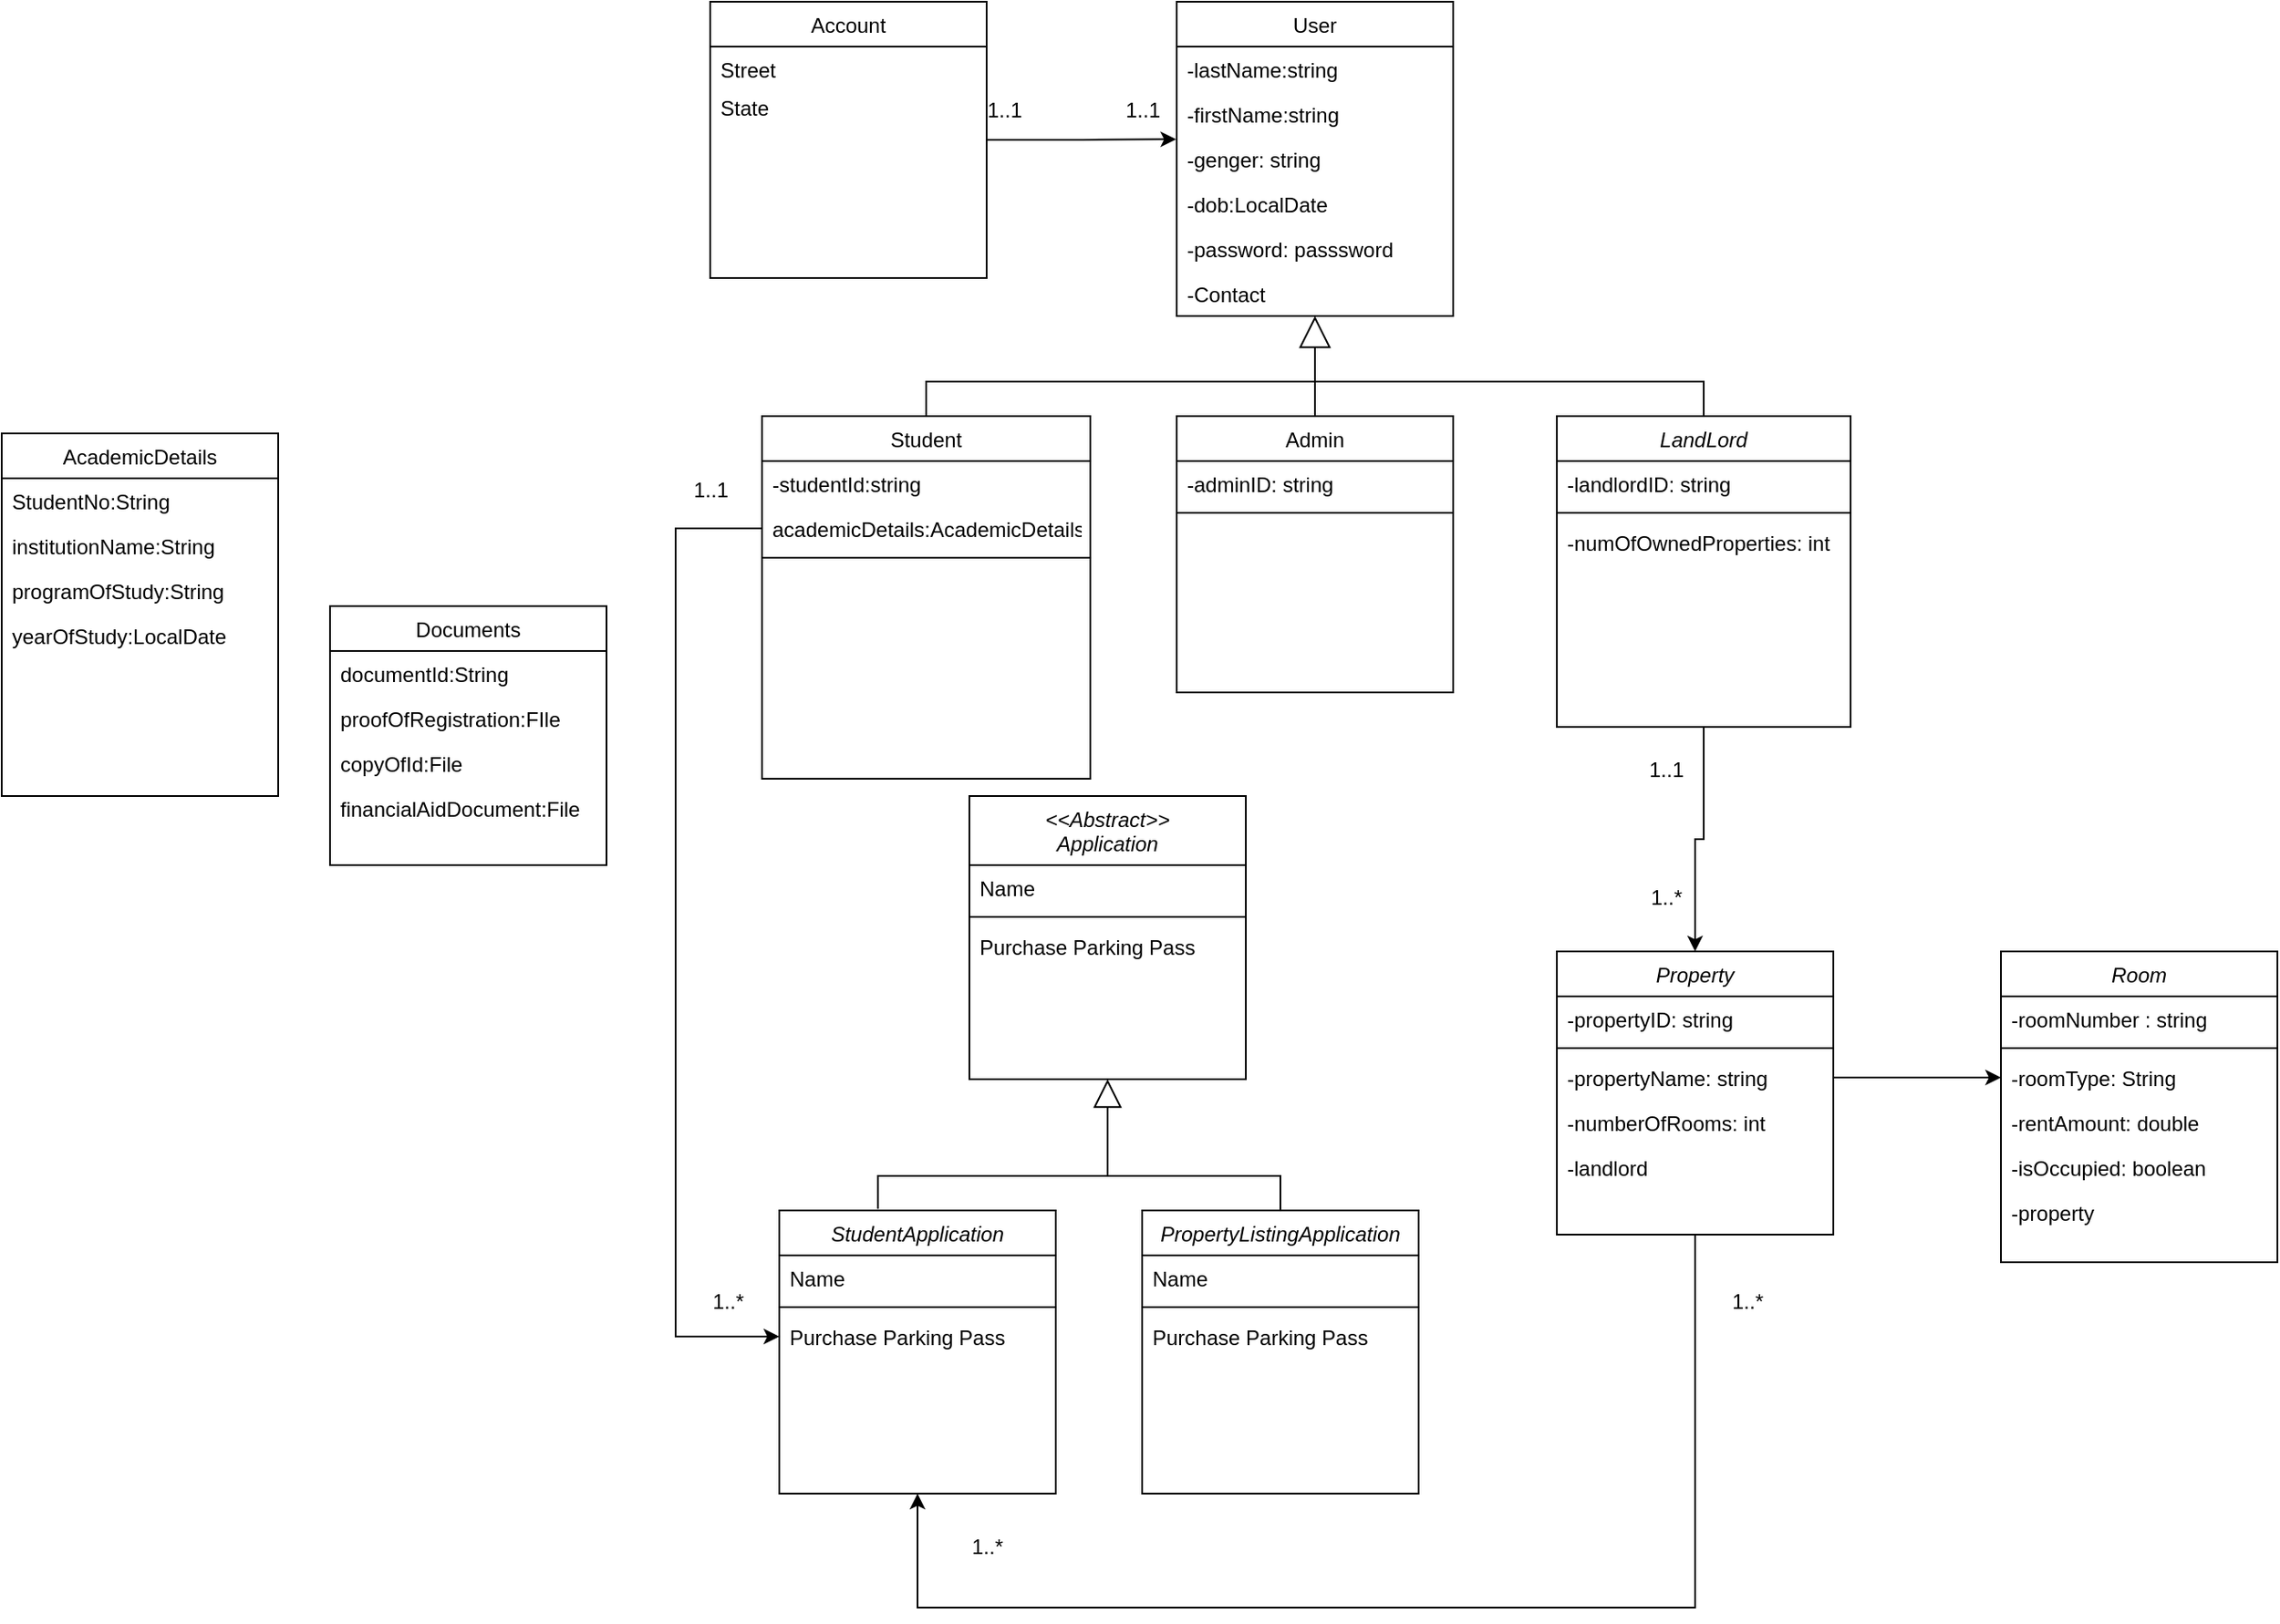 <mxfile version="24.2.5" type="github">
  <diagram id="C5RBs43oDa-KdzZeNtuy" name="Page-1">
    <mxGraphModel dx="2697" dy="930" grid="1" gridSize="10" guides="1" tooltips="1" connect="1" arrows="1" fold="1" page="1" pageScale="1" pageWidth="1169" pageHeight="827" math="0" shadow="0">
      <root>
        <mxCell id="WIyWlLk6GJQsqaUBKTNV-0" />
        <mxCell id="WIyWlLk6GJQsqaUBKTNV-1" parent="WIyWlLk6GJQsqaUBKTNV-0" />
        <mxCell id="7MV6C24EP5iYrSvvuoAA-30" style="edgeStyle=orthogonalEdgeStyle;rounded=0;orthogonalLoop=1;jettySize=auto;html=1;entryX=0.5;entryY=0;entryDx=0;entryDy=0;exitX=0.5;exitY=0;exitDx=0;exitDy=0;endArrow=none;endFill=0;" parent="WIyWlLk6GJQsqaUBKTNV-1" source="zkfFHV4jXpPFQw0GAbJ--6" target="7MV6C24EP5iYrSvvuoAA-5" edge="1">
          <mxGeometry relative="1" as="geometry" />
        </mxCell>
        <mxCell id="zkfFHV4jXpPFQw0GAbJ--6" value="Student" style="swimlane;fontStyle=0;align=center;verticalAlign=top;childLayout=stackLayout;horizontal=1;startSize=26;horizontalStack=0;resizeParent=1;resizeLast=0;collapsible=1;marginBottom=0;rounded=0;shadow=0;strokeWidth=1;" parent="WIyWlLk6GJQsqaUBKTNV-1" vertex="1">
          <mxGeometry x="110" y="390" width="190" height="210" as="geometry">
            <mxRectangle x="130" y="380" width="160" height="26" as="alternateBounds" />
          </mxGeometry>
        </mxCell>
        <mxCell id="zkfFHV4jXpPFQw0GAbJ--7" value="-studentId:string" style="text;align=left;verticalAlign=top;spacingLeft=4;spacingRight=4;overflow=hidden;rotatable=0;points=[[0,0.5],[1,0.5]];portConstraint=eastwest;" parent="zkfFHV4jXpPFQw0GAbJ--6" vertex="1">
          <mxGeometry y="26" width="190" height="26" as="geometry" />
        </mxCell>
        <mxCell id="Dhow89LhBuGo7Tv1gAj4-13" value="academicDetails:AcademicDetails" style="text;align=left;verticalAlign=top;spacingLeft=4;spacingRight=4;overflow=hidden;rotatable=0;points=[[0,0.5],[1,0.5]];portConstraint=eastwest;" vertex="1" parent="zkfFHV4jXpPFQw0GAbJ--6">
          <mxGeometry y="52" width="190" height="26" as="geometry" />
        </mxCell>
        <mxCell id="seAWOfXu8Hm0cb2UlXMZ-29" value="" style="line;html=1;strokeWidth=1;align=left;verticalAlign=middle;spacingTop=-1;spacingLeft=3;spacingRight=3;rotatable=0;labelPosition=right;points=[];portConstraint=eastwest;" vertex="1" parent="zkfFHV4jXpPFQw0GAbJ--6">
          <mxGeometry y="78" width="190" height="8" as="geometry" />
        </mxCell>
        <mxCell id="zkfFHV4jXpPFQw0GAbJ--17" value="Account" style="swimlane;fontStyle=0;align=center;verticalAlign=top;childLayout=stackLayout;horizontal=1;startSize=26;horizontalStack=0;resizeParent=1;resizeLast=0;collapsible=1;marginBottom=0;rounded=0;shadow=0;strokeWidth=1;" parent="WIyWlLk6GJQsqaUBKTNV-1" vertex="1">
          <mxGeometry x="80" y="150" width="160" height="160" as="geometry">
            <mxRectangle x="550" y="140" width="160" height="26" as="alternateBounds" />
          </mxGeometry>
        </mxCell>
        <mxCell id="zkfFHV4jXpPFQw0GAbJ--18" value="Street" style="text;align=left;verticalAlign=top;spacingLeft=4;spacingRight=4;overflow=hidden;rotatable=0;points=[[0,0.5],[1,0.5]];portConstraint=eastwest;" parent="zkfFHV4jXpPFQw0GAbJ--17" vertex="1">
          <mxGeometry y="26" width="160" height="22" as="geometry" />
        </mxCell>
        <mxCell id="zkfFHV4jXpPFQw0GAbJ--20" value="State" style="text;align=left;verticalAlign=top;spacingLeft=4;spacingRight=4;overflow=hidden;rotatable=0;points=[[0,0.5],[1,0.5]];portConstraint=eastwest;rounded=0;shadow=0;html=0;" parent="zkfFHV4jXpPFQw0GAbJ--17" vertex="1">
          <mxGeometry y="48" width="160" height="26" as="geometry" />
        </mxCell>
        <mxCell id="7MV6C24EP5iYrSvvuoAA-21" style="edgeStyle=orthogonalEdgeStyle;rounded=0;orthogonalLoop=1;jettySize=auto;html=1;entryX=0.5;entryY=0;entryDx=0;entryDy=0;" parent="WIyWlLk6GJQsqaUBKTNV-1" source="7MV6C24EP5iYrSvvuoAA-5" target="7MV6C24EP5iYrSvvuoAA-17" edge="1">
          <mxGeometry relative="1" as="geometry" />
        </mxCell>
        <mxCell id="7MV6C24EP5iYrSvvuoAA-5" value="LandLord" style="swimlane;fontStyle=2;align=center;verticalAlign=top;childLayout=stackLayout;horizontal=1;startSize=26;horizontalStack=0;resizeParent=1;resizeLast=0;collapsible=1;marginBottom=0;rounded=0;shadow=0;strokeWidth=1;" parent="WIyWlLk6GJQsqaUBKTNV-1" vertex="1">
          <mxGeometry x="570" y="390" width="170" height="180" as="geometry">
            <mxRectangle x="230" y="140" width="160" height="26" as="alternateBounds" />
          </mxGeometry>
        </mxCell>
        <mxCell id="7MV6C24EP5iYrSvvuoAA-6" value="-landlordID: string" style="text;align=left;verticalAlign=top;spacingLeft=4;spacingRight=4;overflow=hidden;rotatable=0;points=[[0,0.5],[1,0.5]];portConstraint=eastwest;" parent="7MV6C24EP5iYrSvvuoAA-5" vertex="1">
          <mxGeometry y="26" width="170" height="26" as="geometry" />
        </mxCell>
        <mxCell id="7MV6C24EP5iYrSvvuoAA-7" value="" style="line;html=1;strokeWidth=1;align=left;verticalAlign=middle;spacingTop=-1;spacingLeft=3;spacingRight=3;rotatable=0;labelPosition=right;points=[];portConstraint=eastwest;" parent="7MV6C24EP5iYrSvvuoAA-5" vertex="1">
          <mxGeometry y="52" width="170" height="8" as="geometry" />
        </mxCell>
        <mxCell id="seAWOfXu8Hm0cb2UlXMZ-3" value="-numOfOwnedProperties: int" style="text;align=left;verticalAlign=top;spacingLeft=4;spacingRight=4;overflow=hidden;rotatable=0;points=[[0,0.5],[1,0.5]];portConstraint=eastwest;" parent="7MV6C24EP5iYrSvvuoAA-5" vertex="1">
          <mxGeometry y="60" width="170" height="26" as="geometry" />
        </mxCell>
        <mxCell id="7MV6C24EP5iYrSvvuoAA-38" style="edgeStyle=orthogonalEdgeStyle;rounded=0;orthogonalLoop=1;jettySize=auto;html=1;entryX=0.5;entryY=0;entryDx=0;entryDy=0;exitX=0.357;exitY=-0.005;exitDx=0;exitDy=0;exitPerimeter=0;endArrow=none;endFill=0;" parent="WIyWlLk6GJQsqaUBKTNV-1" source="7MV6C24EP5iYrSvvuoAA-9" target="7MV6C24EP5iYrSvvuoAA-13" edge="1">
          <mxGeometry relative="1" as="geometry" />
        </mxCell>
        <mxCell id="7MV6C24EP5iYrSvvuoAA-44" style="edgeStyle=orthogonalEdgeStyle;rounded=0;orthogonalLoop=1;jettySize=auto;html=1;entryX=0.5;entryY=1;entryDx=0;entryDy=0;endArrow=none;endFill=0;startArrow=classic;startFill=1;" parent="WIyWlLk6GJQsqaUBKTNV-1" source="7MV6C24EP5iYrSvvuoAA-9" target="7MV6C24EP5iYrSvvuoAA-17" edge="1">
          <mxGeometry relative="1" as="geometry">
            <Array as="points">
              <mxPoint x="200" y="1080" />
              <mxPoint x="650" y="1080" />
            </Array>
          </mxGeometry>
        </mxCell>
        <mxCell id="7MV6C24EP5iYrSvvuoAA-9" value="StudentApplication" style="swimlane;fontStyle=2;align=center;verticalAlign=top;childLayout=stackLayout;horizontal=1;startSize=26;horizontalStack=0;resizeParent=1;resizeLast=0;collapsible=1;marginBottom=0;rounded=0;shadow=0;strokeWidth=1;" parent="WIyWlLk6GJQsqaUBKTNV-1" vertex="1">
          <mxGeometry x="120" y="850" width="160" height="164" as="geometry">
            <mxRectangle x="230" y="140" width="160" height="26" as="alternateBounds" />
          </mxGeometry>
        </mxCell>
        <mxCell id="7MV6C24EP5iYrSvvuoAA-10" value="Name" style="text;align=left;verticalAlign=top;spacingLeft=4;spacingRight=4;overflow=hidden;rotatable=0;points=[[0,0.5],[1,0.5]];portConstraint=eastwest;" parent="7MV6C24EP5iYrSvvuoAA-9" vertex="1">
          <mxGeometry y="26" width="160" height="26" as="geometry" />
        </mxCell>
        <mxCell id="7MV6C24EP5iYrSvvuoAA-11" value="" style="line;html=1;strokeWidth=1;align=left;verticalAlign=middle;spacingTop=-1;spacingLeft=3;spacingRight=3;rotatable=0;labelPosition=right;points=[];portConstraint=eastwest;" parent="7MV6C24EP5iYrSvvuoAA-9" vertex="1">
          <mxGeometry y="52" width="160" height="8" as="geometry" />
        </mxCell>
        <mxCell id="7MV6C24EP5iYrSvvuoAA-12" value="Purchase Parking Pass" style="text;align=left;verticalAlign=top;spacingLeft=4;spacingRight=4;overflow=hidden;rotatable=0;points=[[0,0.5],[1,0.5]];portConstraint=eastwest;" parent="7MV6C24EP5iYrSvvuoAA-9" vertex="1">
          <mxGeometry y="60" width="160" height="26" as="geometry" />
        </mxCell>
        <mxCell id="7MV6C24EP5iYrSvvuoAA-13" value="PropertyListingApplication" style="swimlane;fontStyle=2;align=center;verticalAlign=top;childLayout=stackLayout;horizontal=1;startSize=26;horizontalStack=0;resizeParent=1;resizeLast=0;collapsible=1;marginBottom=0;rounded=0;shadow=0;strokeWidth=1;" parent="WIyWlLk6GJQsqaUBKTNV-1" vertex="1">
          <mxGeometry x="330" y="850" width="160" height="164" as="geometry">
            <mxRectangle x="230" y="140" width="160" height="26" as="alternateBounds" />
          </mxGeometry>
        </mxCell>
        <mxCell id="7MV6C24EP5iYrSvvuoAA-14" value="Name" style="text;align=left;verticalAlign=top;spacingLeft=4;spacingRight=4;overflow=hidden;rotatable=0;points=[[0,0.5],[1,0.5]];portConstraint=eastwest;" parent="7MV6C24EP5iYrSvvuoAA-13" vertex="1">
          <mxGeometry y="26" width="160" height="26" as="geometry" />
        </mxCell>
        <mxCell id="7MV6C24EP5iYrSvvuoAA-15" value="" style="line;html=1;strokeWidth=1;align=left;verticalAlign=middle;spacingTop=-1;spacingLeft=3;spacingRight=3;rotatable=0;labelPosition=right;points=[];portConstraint=eastwest;" parent="7MV6C24EP5iYrSvvuoAA-13" vertex="1">
          <mxGeometry y="52" width="160" height="8" as="geometry" />
        </mxCell>
        <mxCell id="7MV6C24EP5iYrSvvuoAA-16" value="Purchase Parking Pass" style="text;align=left;verticalAlign=top;spacingLeft=4;spacingRight=4;overflow=hidden;rotatable=0;points=[[0,0.5],[1,0.5]];portConstraint=eastwest;" parent="7MV6C24EP5iYrSvvuoAA-13" vertex="1">
          <mxGeometry y="60" width="160" height="26" as="geometry" />
        </mxCell>
        <mxCell id="7MV6C24EP5iYrSvvuoAA-17" value="Property" style="swimlane;fontStyle=2;align=center;verticalAlign=top;childLayout=stackLayout;horizontal=1;startSize=26;horizontalStack=0;resizeParent=1;resizeLast=0;collapsible=1;marginBottom=0;rounded=0;shadow=0;strokeWidth=1;" parent="WIyWlLk6GJQsqaUBKTNV-1" vertex="1">
          <mxGeometry x="570" y="700" width="160" height="164" as="geometry">
            <mxRectangle x="230" y="140" width="160" height="26" as="alternateBounds" />
          </mxGeometry>
        </mxCell>
        <mxCell id="7MV6C24EP5iYrSvvuoAA-18" value="-propertyID: string" style="text;align=left;verticalAlign=top;spacingLeft=4;spacingRight=4;overflow=hidden;rotatable=0;points=[[0,0.5],[1,0.5]];portConstraint=eastwest;" parent="7MV6C24EP5iYrSvvuoAA-17" vertex="1">
          <mxGeometry y="26" width="160" height="26" as="geometry" />
        </mxCell>
        <mxCell id="7MV6C24EP5iYrSvvuoAA-19" value="" style="line;html=1;strokeWidth=1;align=left;verticalAlign=middle;spacingTop=-1;spacingLeft=3;spacingRight=3;rotatable=0;labelPosition=right;points=[];portConstraint=eastwest;" parent="7MV6C24EP5iYrSvvuoAA-17" vertex="1">
          <mxGeometry y="52" width="160" height="8" as="geometry" />
        </mxCell>
        <mxCell id="7MV6C24EP5iYrSvvuoAA-20" value="-propertyName: string" style="text;align=left;verticalAlign=top;spacingLeft=4;spacingRight=4;overflow=hidden;rotatable=0;points=[[0,0.5],[1,0.5]];portConstraint=eastwest;" parent="7MV6C24EP5iYrSvvuoAA-17" vertex="1">
          <mxGeometry y="60" width="160" height="26" as="geometry" />
        </mxCell>
        <mxCell id="seAWOfXu8Hm0cb2UlXMZ-7" value="-numberOfRooms: int" style="text;align=left;verticalAlign=top;spacingLeft=4;spacingRight=4;overflow=hidden;rotatable=0;points=[[0,0.5],[1,0.5]];portConstraint=eastwest;" vertex="1" parent="7MV6C24EP5iYrSvvuoAA-17">
          <mxGeometry y="86" width="160" height="26" as="geometry" />
        </mxCell>
        <mxCell id="seAWOfXu8Hm0cb2UlXMZ-8" value="-landlord" style="text;align=left;verticalAlign=top;spacingLeft=4;spacingRight=4;overflow=hidden;rotatable=0;points=[[0,0.5],[1,0.5]];portConstraint=eastwest;" vertex="1" parent="7MV6C24EP5iYrSvvuoAA-17">
          <mxGeometry y="112" width="160" height="26" as="geometry" />
        </mxCell>
        <mxCell id="7MV6C24EP5iYrSvvuoAA-22" value="1..1" style="text;html=1;align=center;verticalAlign=middle;resizable=0;points=[];autosize=1;strokeColor=none;fillColor=none;" parent="WIyWlLk6GJQsqaUBKTNV-1" vertex="1">
          <mxGeometry x="613" y="580" width="40" height="30" as="geometry" />
        </mxCell>
        <mxCell id="7MV6C24EP5iYrSvvuoAA-23" value="1..*" style="text;html=1;align=center;verticalAlign=middle;resizable=0;points=[];autosize=1;strokeColor=none;fillColor=none;" parent="WIyWlLk6GJQsqaUBKTNV-1" vertex="1">
          <mxGeometry x="613" y="654" width="40" height="30" as="geometry" />
        </mxCell>
        <mxCell id="7MV6C24EP5iYrSvvuoAA-24" value="Admin" style="swimlane;fontStyle=0;align=center;verticalAlign=top;childLayout=stackLayout;horizontal=1;startSize=26;horizontalStack=0;resizeParent=1;resizeLast=0;collapsible=1;marginBottom=0;rounded=0;shadow=0;strokeWidth=1;" parent="WIyWlLk6GJQsqaUBKTNV-1" vertex="1">
          <mxGeometry x="350" y="390" width="160" height="160" as="geometry">
            <mxRectangle x="550" y="140" width="160" height="26" as="alternateBounds" />
          </mxGeometry>
        </mxCell>
        <mxCell id="7MV6C24EP5iYrSvvuoAA-25" value="-adminID: string" style="text;align=left;verticalAlign=top;spacingLeft=4;spacingRight=4;overflow=hidden;rotatable=0;points=[[0,0.5],[1,0.5]];portConstraint=eastwest;" parent="7MV6C24EP5iYrSvvuoAA-24" vertex="1">
          <mxGeometry y="26" width="160" height="26" as="geometry" />
        </mxCell>
        <mxCell id="seAWOfXu8Hm0cb2UlXMZ-18" value="" style="line;html=1;strokeWidth=1;align=left;verticalAlign=middle;spacingTop=-1;spacingLeft=3;spacingRight=3;rotatable=0;labelPosition=right;points=[];portConstraint=eastwest;" vertex="1" parent="7MV6C24EP5iYrSvvuoAA-24">
          <mxGeometry y="52" width="160" height="8" as="geometry" />
        </mxCell>
        <mxCell id="7MV6C24EP5iYrSvvuoAA-31" style="edgeStyle=orthogonalEdgeStyle;rounded=0;orthogonalLoop=1;jettySize=auto;html=1;entryX=0.5;entryY=0;entryDx=0;entryDy=0;endArrow=none;endFill=0;startArrow=block;startFill=0;endSize=6;startSize=16;" parent="WIyWlLk6GJQsqaUBKTNV-1" source="7MV6C24EP5iYrSvvuoAA-27" target="7MV6C24EP5iYrSvvuoAA-24" edge="1">
          <mxGeometry relative="1" as="geometry" />
        </mxCell>
        <mxCell id="7MV6C24EP5iYrSvvuoAA-27" value="User" style="swimlane;fontStyle=0;align=center;verticalAlign=top;childLayout=stackLayout;horizontal=1;startSize=26;horizontalStack=0;resizeParent=1;resizeLast=0;collapsible=1;marginBottom=0;rounded=0;shadow=0;strokeWidth=1;" parent="WIyWlLk6GJQsqaUBKTNV-1" vertex="1">
          <mxGeometry x="350" y="150" width="160" height="182" as="geometry">
            <mxRectangle x="550" y="140" width="160" height="26" as="alternateBounds" />
          </mxGeometry>
        </mxCell>
        <mxCell id="seAWOfXu8Hm0cb2UlXMZ-21" value="-lastName:string" style="text;align=left;verticalAlign=top;spacingLeft=4;spacingRight=4;overflow=hidden;rotatable=0;points=[[0,0.5],[1,0.5]];portConstraint=eastwest;rounded=0;shadow=0;html=0;" vertex="1" parent="7MV6C24EP5iYrSvvuoAA-27">
          <mxGeometry y="26" width="160" height="26" as="geometry" />
        </mxCell>
        <mxCell id="seAWOfXu8Hm0cb2UlXMZ-20" value="-firstName:string" style="text;align=left;verticalAlign=top;spacingLeft=4;spacingRight=4;overflow=hidden;rotatable=0;points=[[0,0.5],[1,0.5]];portConstraint=eastwest;rounded=0;shadow=0;html=0;" vertex="1" parent="7MV6C24EP5iYrSvvuoAA-27">
          <mxGeometry y="52" width="160" height="26" as="geometry" />
        </mxCell>
        <mxCell id="seAWOfXu8Hm0cb2UlXMZ-22" value="-genger: string" style="text;align=left;verticalAlign=top;spacingLeft=4;spacingRight=4;overflow=hidden;rotatable=0;points=[[0,0.5],[1,0.5]];portConstraint=eastwest;rounded=0;shadow=0;html=0;" vertex="1" parent="7MV6C24EP5iYrSvvuoAA-27">
          <mxGeometry y="78" width="160" height="26" as="geometry" />
        </mxCell>
        <mxCell id="seAWOfXu8Hm0cb2UlXMZ-23" value="-dob:LocalDate" style="text;align=left;verticalAlign=top;spacingLeft=4;spacingRight=4;overflow=hidden;rotatable=0;points=[[0,0.5],[1,0.5]];portConstraint=eastwest;rounded=0;shadow=0;html=0;" vertex="1" parent="7MV6C24EP5iYrSvvuoAA-27">
          <mxGeometry y="104" width="160" height="26" as="geometry" />
        </mxCell>
        <mxCell id="seAWOfXu8Hm0cb2UlXMZ-24" value="-password: passsword" style="text;align=left;verticalAlign=top;spacingLeft=4;spacingRight=4;overflow=hidden;rotatable=0;points=[[0,0.5],[1,0.5]];portConstraint=eastwest;rounded=0;shadow=0;html=0;" vertex="1" parent="7MV6C24EP5iYrSvvuoAA-27">
          <mxGeometry y="130" width="160" height="26" as="geometry" />
        </mxCell>
        <mxCell id="seAWOfXu8Hm0cb2UlXMZ-31" value="-Contact" style="text;align=left;verticalAlign=top;spacingLeft=4;spacingRight=4;overflow=hidden;rotatable=0;points=[[0,0.5],[1,0.5]];portConstraint=eastwest;" vertex="1" parent="7MV6C24EP5iYrSvvuoAA-27">
          <mxGeometry y="156" width="160" height="26" as="geometry" />
        </mxCell>
        <mxCell id="7MV6C24EP5iYrSvvuoAA-40" style="edgeStyle=orthogonalEdgeStyle;rounded=0;orthogonalLoop=1;jettySize=auto;html=1;endArrow=none;endFill=0;startArrow=block;startFill=0;endSize=6;startSize=14;" parent="WIyWlLk6GJQsqaUBKTNV-1" source="7MV6C24EP5iYrSvvuoAA-34" edge="1">
          <mxGeometry relative="1" as="geometry">
            <mxPoint x="310.0" y="830" as="targetPoint" />
          </mxGeometry>
        </mxCell>
        <mxCell id="7MV6C24EP5iYrSvvuoAA-34" value="&lt;&lt;Abstract&gt;&gt;&#xa;Application" style="swimlane;fontStyle=2;align=center;verticalAlign=top;childLayout=stackLayout;horizontal=1;startSize=40;horizontalStack=0;resizeParent=1;resizeLast=0;collapsible=1;marginBottom=0;rounded=0;shadow=0;strokeWidth=1;" parent="WIyWlLk6GJQsqaUBKTNV-1" vertex="1">
          <mxGeometry x="230" y="610" width="160" height="164" as="geometry">
            <mxRectangle x="230" y="140" width="160" height="26" as="alternateBounds" />
          </mxGeometry>
        </mxCell>
        <mxCell id="7MV6C24EP5iYrSvvuoAA-35" value="Name" style="text;align=left;verticalAlign=top;spacingLeft=4;spacingRight=4;overflow=hidden;rotatable=0;points=[[0,0.5],[1,0.5]];portConstraint=eastwest;" parent="7MV6C24EP5iYrSvvuoAA-34" vertex="1">
          <mxGeometry y="40" width="160" height="26" as="geometry" />
        </mxCell>
        <mxCell id="7MV6C24EP5iYrSvvuoAA-36" value="" style="line;html=1;strokeWidth=1;align=left;verticalAlign=middle;spacingTop=-1;spacingLeft=3;spacingRight=3;rotatable=0;labelPosition=right;points=[];portConstraint=eastwest;" parent="7MV6C24EP5iYrSvvuoAA-34" vertex="1">
          <mxGeometry y="66" width="160" height="8" as="geometry" />
        </mxCell>
        <mxCell id="7MV6C24EP5iYrSvvuoAA-37" value="Purchase Parking Pass" style="text;align=left;verticalAlign=top;spacingLeft=4;spacingRight=4;overflow=hidden;rotatable=0;points=[[0,0.5],[1,0.5]];portConstraint=eastwest;" parent="7MV6C24EP5iYrSvvuoAA-34" vertex="1">
          <mxGeometry y="74" width="160" height="26" as="geometry" />
        </mxCell>
        <mxCell id="7MV6C24EP5iYrSvvuoAA-41" style="edgeStyle=orthogonalEdgeStyle;rounded=0;orthogonalLoop=1;jettySize=auto;html=1;entryX=0;entryY=0.5;entryDx=0;entryDy=0;" parent="WIyWlLk6GJQsqaUBKTNV-1" target="7MV6C24EP5iYrSvvuoAA-12" edge="1">
          <mxGeometry relative="1" as="geometry">
            <Array as="points">
              <mxPoint x="60" y="455" />
              <mxPoint x="60" y="923" />
            </Array>
            <mxPoint x="110" y="455.0" as="sourcePoint" />
          </mxGeometry>
        </mxCell>
        <mxCell id="7MV6C24EP5iYrSvvuoAA-42" value="1..1" style="text;html=1;align=center;verticalAlign=middle;resizable=0;points=[];autosize=1;strokeColor=none;fillColor=none;" parent="WIyWlLk6GJQsqaUBKTNV-1" vertex="1">
          <mxGeometry x="60" y="418" width="40" height="30" as="geometry" />
        </mxCell>
        <mxCell id="7MV6C24EP5iYrSvvuoAA-46" value="1..*" style="text;html=1;align=center;verticalAlign=middle;resizable=0;points=[];autosize=1;strokeColor=none;fillColor=none;" parent="WIyWlLk6GJQsqaUBKTNV-1" vertex="1">
          <mxGeometry x="660" y="888" width="40" height="30" as="geometry" />
        </mxCell>
        <mxCell id="7MV6C24EP5iYrSvvuoAA-43" value="1..*" style="text;html=1;align=center;verticalAlign=middle;resizable=0;points=[];autosize=1;strokeColor=none;fillColor=none;" parent="WIyWlLk6GJQsqaUBKTNV-1" vertex="1">
          <mxGeometry x="70" y="888" width="40" height="30" as="geometry" />
        </mxCell>
        <mxCell id="7MV6C24EP5iYrSvvuoAA-50" value="Room" style="swimlane;fontStyle=2;align=center;verticalAlign=top;childLayout=stackLayout;horizontal=1;startSize=26;horizontalStack=0;resizeParent=1;resizeLast=0;collapsible=1;marginBottom=0;rounded=0;shadow=0;strokeWidth=1;" parent="WIyWlLk6GJQsqaUBKTNV-1" vertex="1">
          <mxGeometry x="827" y="700" width="160" height="180" as="geometry">
            <mxRectangle x="230" y="140" width="160" height="26" as="alternateBounds" />
          </mxGeometry>
        </mxCell>
        <mxCell id="7MV6C24EP5iYrSvvuoAA-51" value="-roomNumber : string" style="text;align=left;verticalAlign=top;spacingLeft=4;spacingRight=4;overflow=hidden;rotatable=0;points=[[0,0.5],[1,0.5]];portConstraint=eastwest;" parent="7MV6C24EP5iYrSvvuoAA-50" vertex="1">
          <mxGeometry y="26" width="160" height="26" as="geometry" />
        </mxCell>
        <mxCell id="7MV6C24EP5iYrSvvuoAA-52" value="" style="line;html=1;strokeWidth=1;align=left;verticalAlign=middle;spacingTop=-1;spacingLeft=3;spacingRight=3;rotatable=0;labelPosition=right;points=[];portConstraint=eastwest;" parent="7MV6C24EP5iYrSvvuoAA-50" vertex="1">
          <mxGeometry y="52" width="160" height="8" as="geometry" />
        </mxCell>
        <mxCell id="7MV6C24EP5iYrSvvuoAA-53" value="-roomType: String" style="text;align=left;verticalAlign=top;spacingLeft=4;spacingRight=4;overflow=hidden;rotatable=0;points=[[0,0.5],[1,0.5]];portConstraint=eastwest;" parent="7MV6C24EP5iYrSvvuoAA-50" vertex="1">
          <mxGeometry y="60" width="160" height="26" as="geometry" />
        </mxCell>
        <mxCell id="seAWOfXu8Hm0cb2UlXMZ-9" value="-rentAmount: double" style="text;align=left;verticalAlign=top;spacingLeft=4;spacingRight=4;overflow=hidden;rotatable=0;points=[[0,0.5],[1,0.5]];portConstraint=eastwest;" vertex="1" parent="7MV6C24EP5iYrSvvuoAA-50">
          <mxGeometry y="86" width="160" height="26" as="geometry" />
        </mxCell>
        <mxCell id="seAWOfXu8Hm0cb2UlXMZ-10" value="-isOccupied: boolean" style="text;align=left;verticalAlign=top;spacingLeft=4;spacingRight=4;overflow=hidden;rotatable=0;points=[[0,0.5],[1,0.5]];portConstraint=eastwest;" vertex="1" parent="7MV6C24EP5iYrSvvuoAA-50">
          <mxGeometry y="112" width="160" height="26" as="geometry" />
        </mxCell>
        <mxCell id="seAWOfXu8Hm0cb2UlXMZ-17" value="-property" style="text;align=left;verticalAlign=top;spacingLeft=4;spacingRight=4;overflow=hidden;rotatable=0;points=[[0,0.5],[1,0.5]];portConstraint=eastwest;" vertex="1" parent="7MV6C24EP5iYrSvvuoAA-50">
          <mxGeometry y="138" width="160" height="26" as="geometry" />
        </mxCell>
        <mxCell id="7MV6C24EP5iYrSvvuoAA-48" value="1..*" style="text;html=1;align=center;verticalAlign=middle;resizable=0;points=[];autosize=1;strokeColor=none;fillColor=none;" parent="WIyWlLk6GJQsqaUBKTNV-1" vertex="1">
          <mxGeometry x="220" y="1030" width="40" height="30" as="geometry" />
        </mxCell>
        <mxCell id="7MV6C24EP5iYrSvvuoAA-62" style="edgeStyle=orthogonalEdgeStyle;rounded=0;orthogonalLoop=1;jettySize=auto;html=1;entryX=0;entryY=0.5;entryDx=0;entryDy=0;" parent="WIyWlLk6GJQsqaUBKTNV-1" source="7MV6C24EP5iYrSvvuoAA-20" target="7MV6C24EP5iYrSvvuoAA-53" edge="1">
          <mxGeometry relative="1" as="geometry" />
        </mxCell>
        <mxCell id="7MV6C24EP5iYrSvvuoAA-63" style="edgeStyle=orthogonalEdgeStyle;rounded=0;orthogonalLoop=1;jettySize=auto;html=1;entryX=-0.002;entryY=1.216;entryDx=0;entryDy=0;entryPerimeter=0;" parent="WIyWlLk6GJQsqaUBKTNV-1" source="zkfFHV4jXpPFQw0GAbJ--17" edge="1">
          <mxGeometry relative="1" as="geometry">
            <mxPoint x="349.68" y="229.616" as="targetPoint" />
          </mxGeometry>
        </mxCell>
        <mxCell id="7MV6C24EP5iYrSvvuoAA-65" value="1..1" style="text;html=1;align=center;verticalAlign=middle;resizable=0;points=[];autosize=1;strokeColor=none;fillColor=none;" parent="WIyWlLk6GJQsqaUBKTNV-1" vertex="1">
          <mxGeometry x="230" y="198" width="40" height="30" as="geometry" />
        </mxCell>
        <mxCell id="7MV6C24EP5iYrSvvuoAA-66" value="1..1" style="text;html=1;align=center;verticalAlign=middle;resizable=0;points=[];autosize=1;strokeColor=none;fillColor=none;" parent="WIyWlLk6GJQsqaUBKTNV-1" vertex="1">
          <mxGeometry x="310" y="198" width="40" height="30" as="geometry" />
        </mxCell>
        <mxCell id="Dhow89LhBuGo7Tv1gAj4-4" value="Documents" style="swimlane;fontStyle=0;align=center;verticalAlign=top;childLayout=stackLayout;horizontal=1;startSize=26;horizontalStack=0;resizeParent=1;resizeLast=0;collapsible=1;marginBottom=0;rounded=0;shadow=0;strokeWidth=1;" vertex="1" parent="WIyWlLk6GJQsqaUBKTNV-1">
          <mxGeometry x="-140" y="500" width="160" height="150" as="geometry">
            <mxRectangle x="130" y="380" width="160" height="26" as="alternateBounds" />
          </mxGeometry>
        </mxCell>
        <mxCell id="Dhow89LhBuGo7Tv1gAj4-5" value="documentId:String" style="text;align=left;verticalAlign=top;spacingLeft=4;spacingRight=4;overflow=hidden;rotatable=0;points=[[0,0.5],[1,0.5]];portConstraint=eastwest;" vertex="1" parent="Dhow89LhBuGo7Tv1gAj4-4">
          <mxGeometry y="26" width="160" height="26" as="geometry" />
        </mxCell>
        <mxCell id="Dhow89LhBuGo7Tv1gAj4-17" value="proofOfRegistration:FIle" style="text;align=left;verticalAlign=top;spacingLeft=4;spacingRight=4;overflow=hidden;rotatable=0;points=[[0,0.5],[1,0.5]];portConstraint=eastwest;" vertex="1" parent="Dhow89LhBuGo7Tv1gAj4-4">
          <mxGeometry y="52" width="160" height="26" as="geometry" />
        </mxCell>
        <mxCell id="Dhow89LhBuGo7Tv1gAj4-18" value="copyOfId:File" style="text;align=left;verticalAlign=top;spacingLeft=4;spacingRight=4;overflow=hidden;rotatable=0;points=[[0,0.5],[1,0.5]];portConstraint=eastwest;" vertex="1" parent="Dhow89LhBuGo7Tv1gAj4-4">
          <mxGeometry y="78" width="160" height="26" as="geometry" />
        </mxCell>
        <mxCell id="Dhow89LhBuGo7Tv1gAj4-19" value="financialAidDocument:File" style="text;align=left;verticalAlign=top;spacingLeft=4;spacingRight=4;overflow=hidden;rotatable=0;points=[[0,0.5],[1,0.5]];portConstraint=eastwest;" vertex="1" parent="Dhow89LhBuGo7Tv1gAj4-4">
          <mxGeometry y="104" width="160" height="26" as="geometry" />
        </mxCell>
        <mxCell id="Dhow89LhBuGo7Tv1gAj4-11" value="AcademicDetails" style="swimlane;fontStyle=0;align=center;verticalAlign=top;childLayout=stackLayout;horizontal=1;startSize=26;horizontalStack=0;resizeParent=1;resizeLast=0;collapsible=1;marginBottom=0;rounded=0;shadow=0;strokeWidth=1;" vertex="1" parent="WIyWlLk6GJQsqaUBKTNV-1">
          <mxGeometry x="-330" y="400" width="160" height="210" as="geometry">
            <mxRectangle x="130" y="380" width="160" height="26" as="alternateBounds" />
          </mxGeometry>
        </mxCell>
        <mxCell id="Dhow89LhBuGo7Tv1gAj4-12" value="StudentNo:String" style="text;align=left;verticalAlign=top;spacingLeft=4;spacingRight=4;overflow=hidden;rotatable=0;points=[[0,0.5],[1,0.5]];portConstraint=eastwest;" vertex="1" parent="Dhow89LhBuGo7Tv1gAj4-11">
          <mxGeometry y="26" width="160" height="26" as="geometry" />
        </mxCell>
        <mxCell id="Dhow89LhBuGo7Tv1gAj4-14" value="institutionName:String" style="text;align=left;verticalAlign=top;spacingLeft=4;spacingRight=4;overflow=hidden;rotatable=0;points=[[0,0.5],[1,0.5]];portConstraint=eastwest;" vertex="1" parent="Dhow89LhBuGo7Tv1gAj4-11">
          <mxGeometry y="52" width="160" height="26" as="geometry" />
        </mxCell>
        <mxCell id="Dhow89LhBuGo7Tv1gAj4-15" value="programOfStudy:String" style="text;align=left;verticalAlign=top;spacingLeft=4;spacingRight=4;overflow=hidden;rotatable=0;points=[[0,0.5],[1,0.5]];portConstraint=eastwest;" vertex="1" parent="Dhow89LhBuGo7Tv1gAj4-11">
          <mxGeometry y="78" width="160" height="26" as="geometry" />
        </mxCell>
        <mxCell id="Dhow89LhBuGo7Tv1gAj4-16" value="yearOfStudy:LocalDate" style="text;align=left;verticalAlign=top;spacingLeft=4;spacingRight=4;overflow=hidden;rotatable=0;points=[[0,0.5],[1,0.5]];portConstraint=eastwest;" vertex="1" parent="Dhow89LhBuGo7Tv1gAj4-11">
          <mxGeometry y="104" width="160" height="26" as="geometry" />
        </mxCell>
      </root>
    </mxGraphModel>
  </diagram>
</mxfile>
